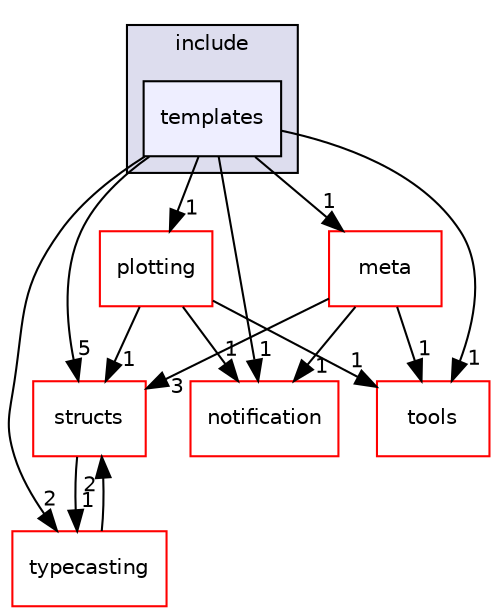 digraph "templates" {
  compound=true
  node [ fontsize="10", fontname="Helvetica"];
  edge [ labelfontsize="10", labelfontname="Helvetica"];
  subgraph clusterdir_2dfe5876b1c3e8432fb2f1155ada845d {
    graph [ bgcolor="#ddddee", pencolor="black", label="include" fontname="Helvetica", fontsize="10", URL="dir_2dfe5876b1c3e8432fb2f1155ada845d.html"]
  dir_4595526d3b4a00c54c866bea2dd10c60 [shape=box, label="templates", style="filled", fillcolor="#eeeeff", pencolor="black", URL="dir_4595526d3b4a00c54c866bea2dd10c60.html"];
  }
  dir_7e7898fd82fc7805c9d39fdbc62120b9 [shape=box label="meta" fillcolor="white" style="filled" color="red" URL="dir_7e7898fd82fc7805c9d39fdbc62120b9.html"];
  dir_639930e6546076602fdb99daad4d48b4 [shape=box label="structs" fillcolor="white" style="filled" color="red" URL="dir_639930e6546076602fdb99daad4d48b4.html"];
  dir_7acf8b7ae8c4ffea2c3526657d8aa9e1 [shape=box label="notification" fillcolor="white" style="filled" color="red" URL="dir_7acf8b7ae8c4ffea2c3526657d8aa9e1.html"];
  dir_b60a80b5573f59b8d3124d04096ac72b [shape=box label="typecasting" fillcolor="white" style="filled" color="red" URL="dir_b60a80b5573f59b8d3124d04096ac72b.html"];
  dir_5a6a455a10ad41a65fe11efeedaed194 [shape=box label="plotting" fillcolor="white" style="filled" color="red" URL="dir_5a6a455a10ad41a65fe11efeedaed194.html"];
  dir_f0fdfbf866f75abaaae77c9c053e2c4e [shape=box label="tools" fillcolor="white" style="filled" color="red" URL="dir_f0fdfbf866f75abaaae77c9c053e2c4e.html"];
  dir_7e7898fd82fc7805c9d39fdbc62120b9->dir_639930e6546076602fdb99daad4d48b4 [headlabel="3", labeldistance=1.5 headhref="dir_000157_000080.html"];
  dir_7e7898fd82fc7805c9d39fdbc62120b9->dir_7acf8b7ae8c4ffea2c3526657d8aa9e1 [headlabel="1", labeldistance=1.5 headhref="dir_000157_000169.html"];
  dir_7e7898fd82fc7805c9d39fdbc62120b9->dir_f0fdfbf866f75abaaae77c9c053e2c4e [headlabel="1", labeldistance=1.5 headhref="dir_000157_000142.html"];
  dir_639930e6546076602fdb99daad4d48b4->dir_b60a80b5573f59b8d3124d04096ac72b [headlabel="1", labeldistance=1.5 headhref="dir_000080_000153.html"];
  dir_b60a80b5573f59b8d3124d04096ac72b->dir_639930e6546076602fdb99daad4d48b4 [headlabel="2", labeldistance=1.5 headhref="dir_000153_000080.html"];
  dir_5a6a455a10ad41a65fe11efeedaed194->dir_639930e6546076602fdb99daad4d48b4 [headlabel="1", labeldistance=1.5 headhref="dir_000190_000080.html"];
  dir_5a6a455a10ad41a65fe11efeedaed194->dir_7acf8b7ae8c4ffea2c3526657d8aa9e1 [headlabel="1", labeldistance=1.5 headhref="dir_000190_000169.html"];
  dir_5a6a455a10ad41a65fe11efeedaed194->dir_f0fdfbf866f75abaaae77c9c053e2c4e [headlabel="1", labeldistance=1.5 headhref="dir_000190_000142.html"];
  dir_4595526d3b4a00c54c866bea2dd10c60->dir_7e7898fd82fc7805c9d39fdbc62120b9 [headlabel="1", labeldistance=1.5 headhref="dir_000162_000157.html"];
  dir_4595526d3b4a00c54c866bea2dd10c60->dir_639930e6546076602fdb99daad4d48b4 [headlabel="5", labeldistance=1.5 headhref="dir_000162_000080.html"];
  dir_4595526d3b4a00c54c866bea2dd10c60->dir_7acf8b7ae8c4ffea2c3526657d8aa9e1 [headlabel="1", labeldistance=1.5 headhref="dir_000162_000169.html"];
  dir_4595526d3b4a00c54c866bea2dd10c60->dir_b60a80b5573f59b8d3124d04096ac72b [headlabel="2", labeldistance=1.5 headhref="dir_000162_000153.html"];
  dir_4595526d3b4a00c54c866bea2dd10c60->dir_5a6a455a10ad41a65fe11efeedaed194 [headlabel="1", labeldistance=1.5 headhref="dir_000162_000190.html"];
  dir_4595526d3b4a00c54c866bea2dd10c60->dir_f0fdfbf866f75abaaae77c9c053e2c4e [headlabel="1", labeldistance=1.5 headhref="dir_000162_000142.html"];
}
